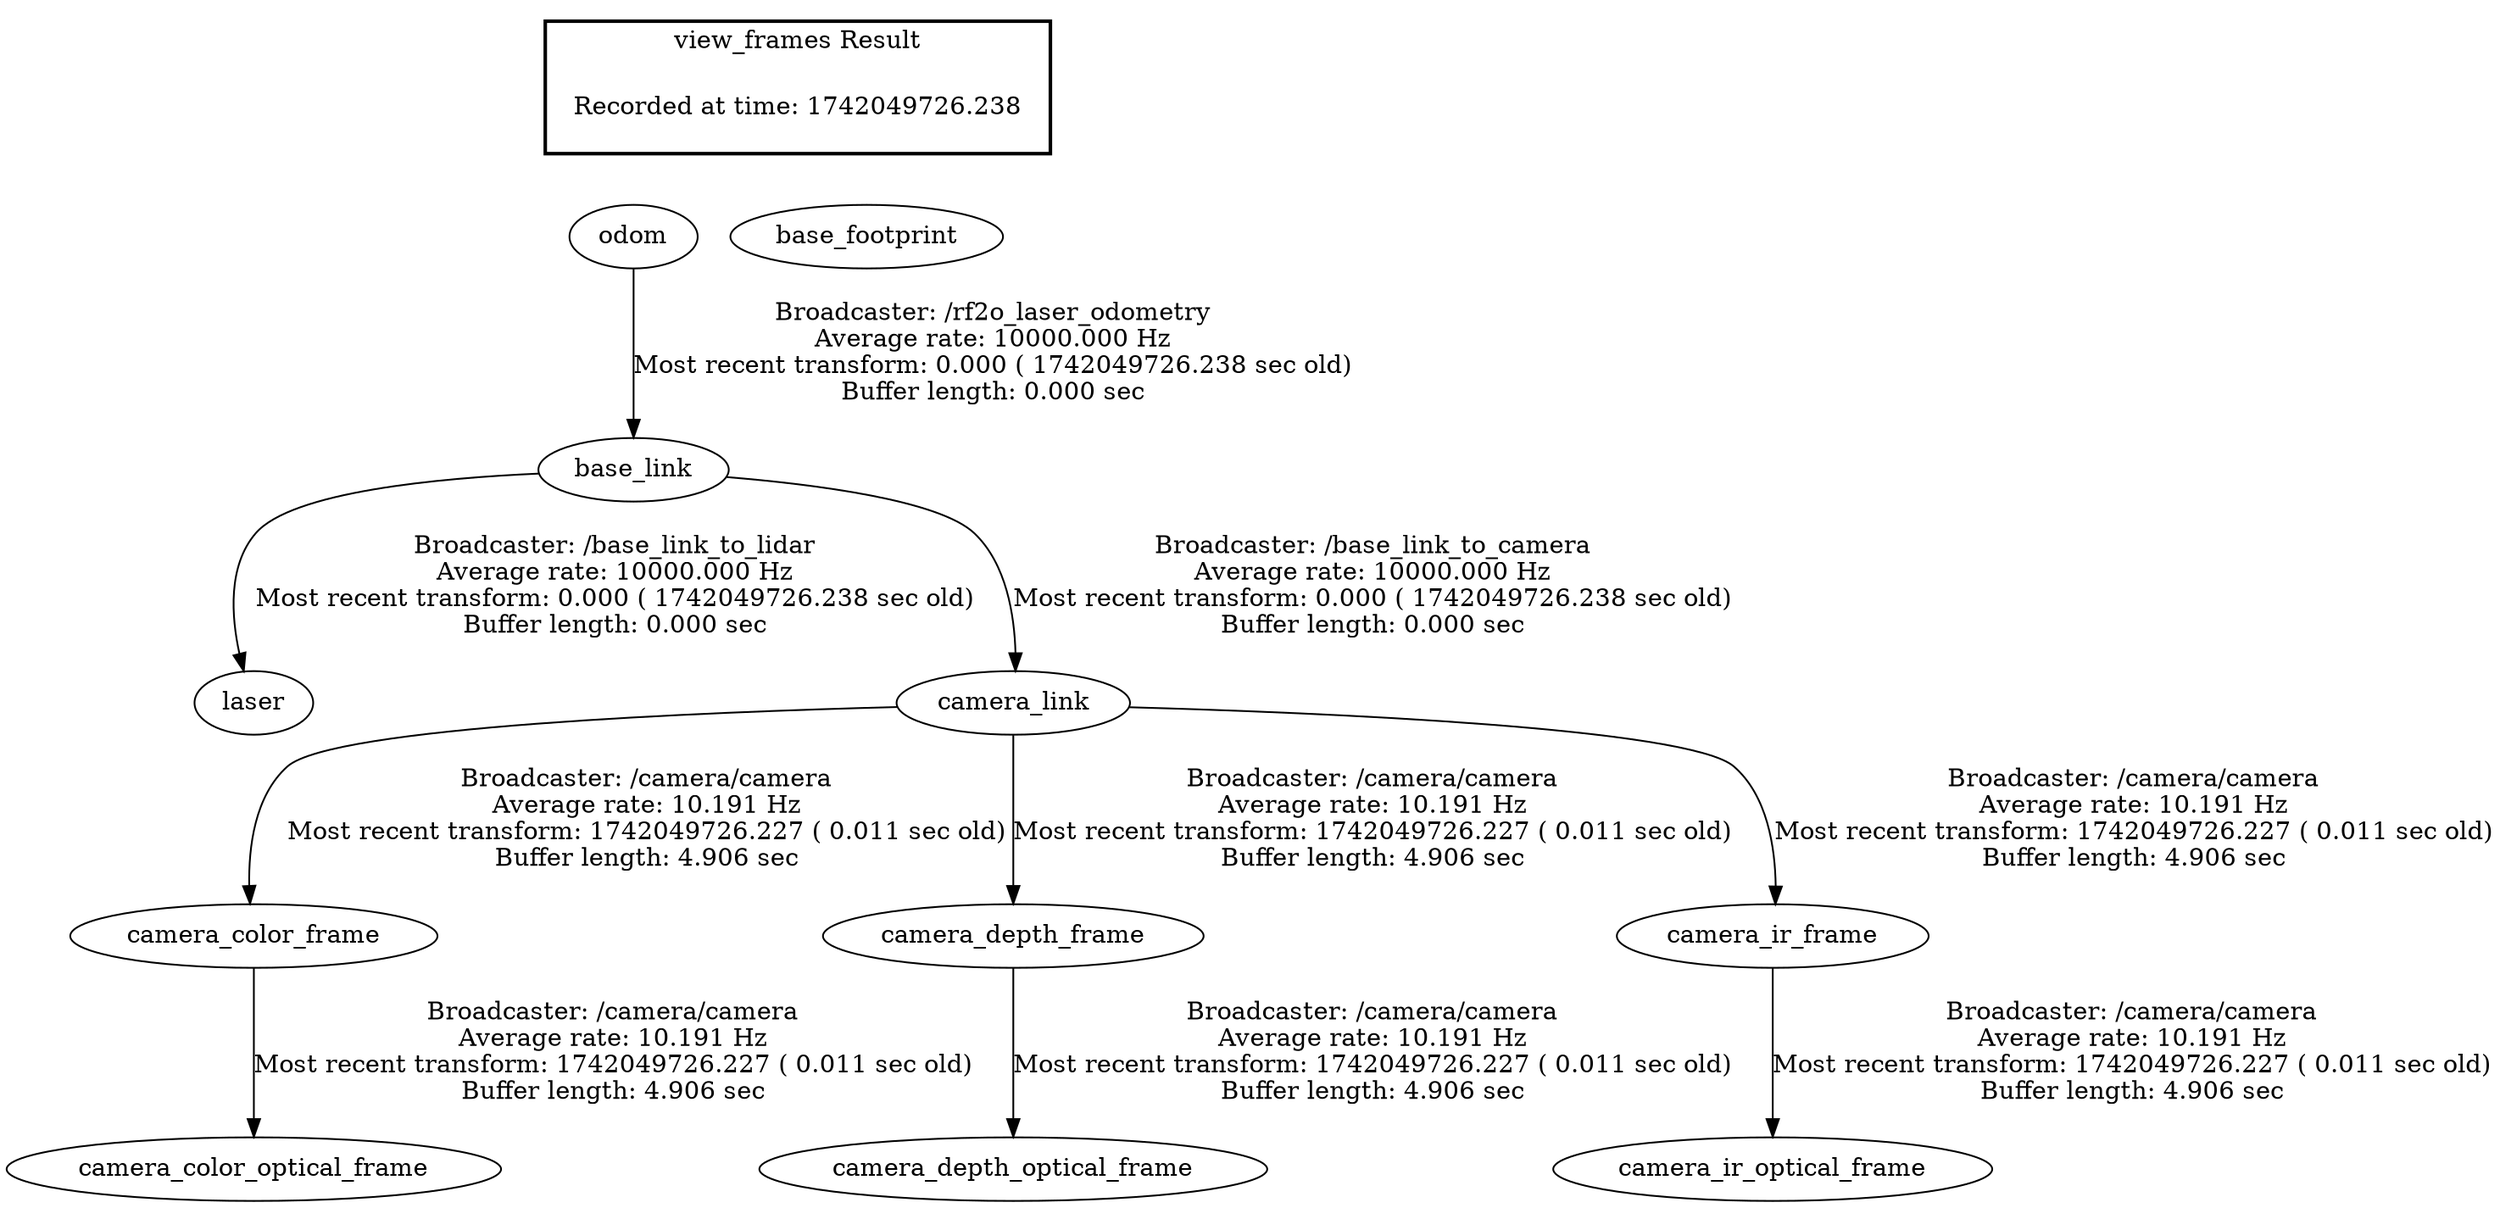 digraph G {
"base_link" -> "laser"[label="Broadcaster: /base_link_to_lidar\nAverage rate: 10000.000 Hz\nMost recent transform: 0.000 ( 1742049726.238 sec old)\nBuffer length: 0.000 sec\n"];
"odom" -> "base_link"[label="Broadcaster: /rf2o_laser_odometry\nAverage rate: 10000.000 Hz\nMost recent transform: 0.000 ( 1742049726.238 sec old)\nBuffer length: 0.000 sec\n"];
"base_link" -> "camera_link"[label="Broadcaster: /base_link_to_camera\nAverage rate: 10000.000 Hz\nMost recent transform: 0.000 ( 1742049726.238 sec old)\nBuffer length: 0.000 sec\n"];
"camera_color_frame" -> "camera_color_optical_frame"[label="Broadcaster: /camera/camera\nAverage rate: 10.191 Hz\nMost recent transform: 1742049726.227 ( 0.011 sec old)\nBuffer length: 4.906 sec\n"];
"camera_link" -> "camera_color_frame"[label="Broadcaster: /camera/camera\nAverage rate: 10.191 Hz\nMost recent transform: 1742049726.227 ( 0.011 sec old)\nBuffer length: 4.906 sec\n"];
"camera_depth_frame" -> "camera_depth_optical_frame"[label="Broadcaster: /camera/camera\nAverage rate: 10.191 Hz\nMost recent transform: 1742049726.227 ( 0.011 sec old)\nBuffer length: 4.906 sec\n"];
"camera_link" -> "camera_depth_frame"[label="Broadcaster: /camera/camera\nAverage rate: 10.191 Hz\nMost recent transform: 1742049726.227 ( 0.011 sec old)\nBuffer length: 4.906 sec\n"];
"camera_ir_frame" -> "camera_ir_optical_frame"[label="Broadcaster: /camera/camera\nAverage rate: 10.191 Hz\nMost recent transform: 1742049726.227 ( 0.011 sec old)\nBuffer length: 4.906 sec\n"];
"camera_link" -> "camera_ir_frame"[label="Broadcaster: /camera/camera\nAverage rate: 10.191 Hz\nMost recent transform: 1742049726.227 ( 0.011 sec old)\nBuffer length: 4.906 sec\n"];
edge [style=invis];
 subgraph cluster_legend { style=bold; color=black; label ="view_frames Result";
"Recorded at time: 1742049726.238"[ shape=plaintext ] ;
 }->"base_footprint";
edge [style=invis];
 subgraph cluster_legend { style=bold; color=black; label ="view_frames Result";
"Recorded at time: 1742049726.238"[ shape=plaintext ] ;
 }->"odom";
}